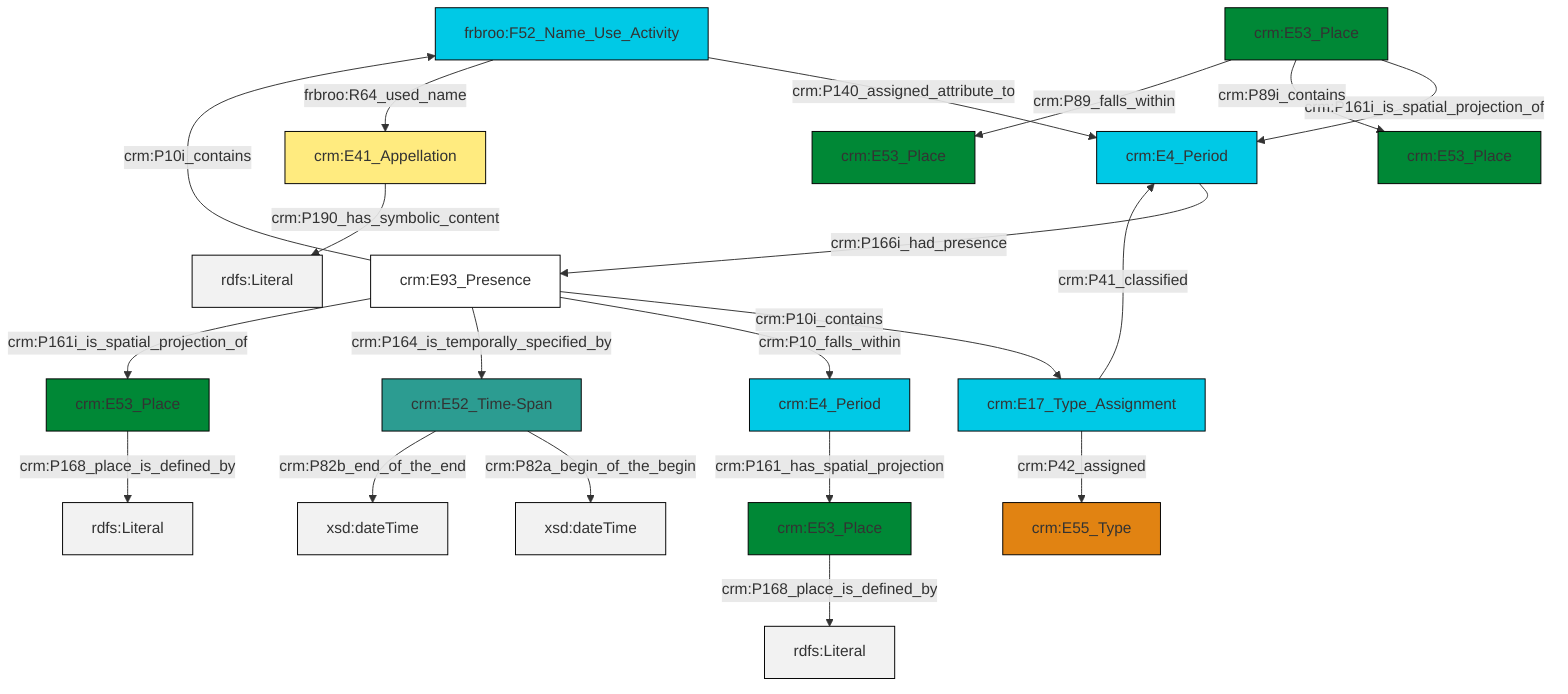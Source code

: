 graph TD
classDef Literal fill:#f2f2f2,stroke:#000000;
classDef CRM_Entity fill:#FFFFFF,stroke:#000000;
classDef Temporal_Entity fill:#00C9E6, stroke:#000000;
classDef Type fill:#E18312, stroke:#000000;
classDef Time-Span fill:#2C9C91, stroke:#000000;
classDef Appellation fill:#FFEB7F, stroke:#000000;
classDef Place fill:#008836, stroke:#000000;
classDef Persistent_Item fill:#B266B2, stroke:#000000;
classDef Conceptual_Object fill:#FFD700, stroke:#000000;
classDef Physical_Thing fill:#D2B48C, stroke:#000000;
classDef Actor fill:#f58aad, stroke:#000000;
classDef PC_Classes fill:#4ce600, stroke:#000000;
classDef Multi fill:#cccccc,stroke:#000000;

2["crm:E4_Period"]:::Temporal_Entity -->|crm:P166i_had_presence| 3["crm:E93_Presence"]:::CRM_Entity
4["crm:E41_Appellation"]:::Appellation -->|crm:P190_has_symbolic_content| 5[rdfs:Literal]:::Literal
3["crm:E93_Presence"]:::CRM_Entity -->|crm:P10i_contains| 10["crm:E17_Type_Assignment"]:::Temporal_Entity
3["crm:E93_Presence"]:::CRM_Entity -->|crm:P10_falls_within| 13["crm:E4_Period"]:::Temporal_Entity
0["frbroo:F52_Name_Use_Activity"]:::Temporal_Entity -->|crm:P140_assigned_attribute_to| 2["crm:E4_Period"]:::Temporal_Entity
3["crm:E93_Presence"]:::CRM_Entity -->|crm:P164_is_temporally_specified_by| 15["crm:E52_Time-Span"]:::Time-Span
10["crm:E17_Type_Assignment"]:::Temporal_Entity -->|crm:P42_assigned| 16["crm:E55_Type"]:::Type
13["crm:E4_Period"]:::Temporal_Entity -->|crm:P161_has_spatial_projection| 8["crm:E53_Place"]:::Place
8["crm:E53_Place"]:::Place -->|crm:P168_place_is_defined_by| 19[rdfs:Literal]:::Literal
20["crm:E53_Place"]:::Place -->|crm:P161i_is_spatial_projection_of| 2["crm:E4_Period"]:::Temporal_Entity
3["crm:E93_Presence"]:::CRM_Entity -->|crm:P161i_is_spatial_projection_of| 22["crm:E53_Place"]:::Place
0["frbroo:F52_Name_Use_Activity"]:::Temporal_Entity -->|frbroo:R64_used_name| 4["crm:E41_Appellation"]:::Appellation
10["crm:E17_Type_Assignment"]:::Temporal_Entity -->|crm:P41_classified| 2["crm:E4_Period"]:::Temporal_Entity
20["crm:E53_Place"]:::Place -->|crm:P89i_contains| 11["crm:E53_Place"]:::Place
15["crm:E52_Time-Span"]:::Time-Span -->|crm:P82a_begin_of_the_begin| 24[xsd:dateTime]:::Literal
20["crm:E53_Place"]:::Place -->|crm:P89_falls_within| 6["crm:E53_Place"]:::Place
22["crm:E53_Place"]:::Place -->|crm:P168_place_is_defined_by| 29[rdfs:Literal]:::Literal
15["crm:E52_Time-Span"]:::Time-Span -->|crm:P82b_end_of_the_end| 30[xsd:dateTime]:::Literal
3["crm:E93_Presence"]:::CRM_Entity -->|crm:P10i_contains| 0["frbroo:F52_Name_Use_Activity"]:::Temporal_Entity